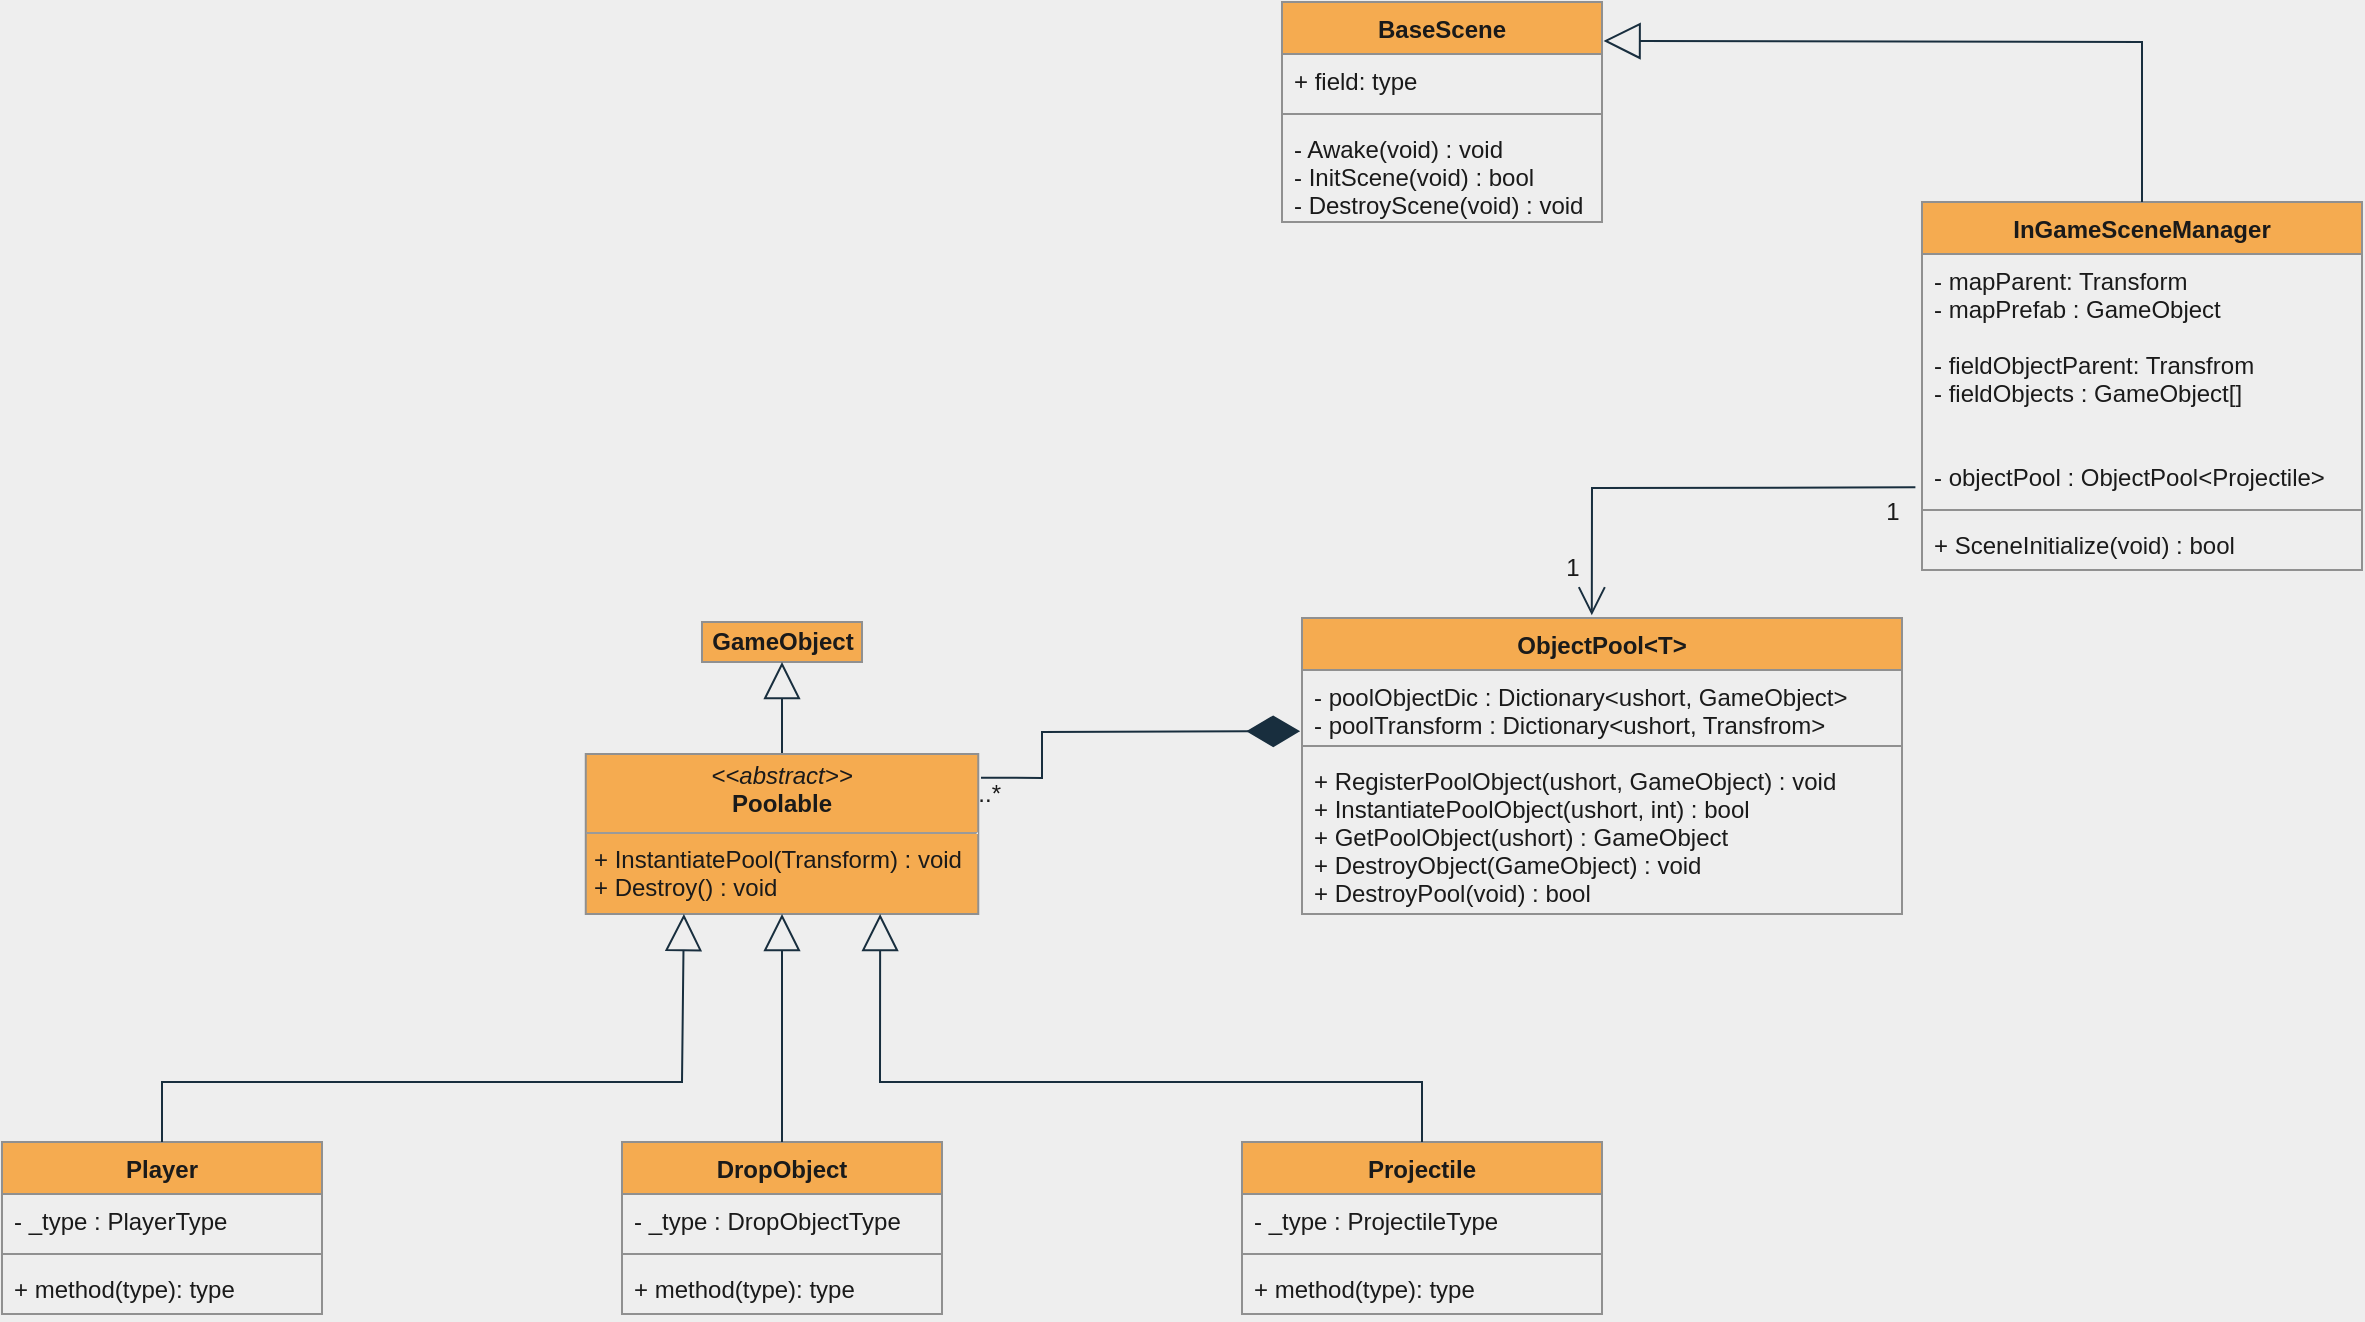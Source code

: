 <mxfile version="20.1.1" type="github">
  <diagram id="6ia9pXoMmCUBTpDYukCV" name="SceneManager">
    <mxGraphModel dx="798" dy="415" grid="1" gridSize="10" guides="1" tooltips="1" connect="1" arrows="1" fold="1" page="1" pageScale="1" pageWidth="100000" pageHeight="100000" background="#EEEEEE" math="0" shadow="0">
      <root>
        <mxCell id="0" />
        <mxCell id="1" parent="0" />
        <mxCell id="BrqXZH-tvdG28ntSx6NG-83" value="Player" style="swimlane;fontStyle=1;align=center;verticalAlign=top;childLayout=stackLayout;horizontal=1;startSize=26;horizontalStack=0;resizeParent=1;resizeParentMax=0;resizeLast=0;collapsible=1;marginBottom=0;rounded=0;shadow=0;fillColor=#F5AB50;strokeColor=#909090;fontColor=#1A1A1A;" vertex="1" parent="1">
          <mxGeometry x="5100" y="3250" width="160" height="86" as="geometry" />
        </mxCell>
        <mxCell id="BrqXZH-tvdG28ntSx6NG-84" value="- _type : PlayerType" style="text;strokeColor=none;fillColor=none;align=left;verticalAlign=top;spacingLeft=4;spacingRight=4;overflow=hidden;rotatable=0;points=[[0,0.5],[1,0.5]];portConstraint=eastwest;rounded=0;shadow=0;fontColor=#1A1A1A;" vertex="1" parent="BrqXZH-tvdG28ntSx6NG-83">
          <mxGeometry y="26" width="160" height="26" as="geometry" />
        </mxCell>
        <mxCell id="BrqXZH-tvdG28ntSx6NG-85" value="" style="line;strokeWidth=1;fillColor=none;align=left;verticalAlign=middle;spacingTop=-1;spacingLeft=3;spacingRight=3;rotatable=0;labelPosition=right;points=[];portConstraint=eastwest;rounded=0;shadow=0;labelBackgroundColor=#EEEEEE;strokeColor=#909090;fontColor=#1A1A1A;" vertex="1" parent="BrqXZH-tvdG28ntSx6NG-83">
          <mxGeometry y="52" width="160" height="8" as="geometry" />
        </mxCell>
        <mxCell id="BrqXZH-tvdG28ntSx6NG-86" value="+ method(type): type" style="text;strokeColor=none;fillColor=none;align=left;verticalAlign=top;spacingLeft=4;spacingRight=4;overflow=hidden;rotatable=0;points=[[0,0.5],[1,0.5]];portConstraint=eastwest;rounded=0;shadow=0;fontColor=#1A1A1A;" vertex="1" parent="BrqXZH-tvdG28ntSx6NG-83">
          <mxGeometry y="60" width="160" height="26" as="geometry" />
        </mxCell>
        <mxCell id="BrqXZH-tvdG28ntSx6NG-87" value="DropObject" style="swimlane;fontStyle=1;align=center;verticalAlign=top;childLayout=stackLayout;horizontal=1;startSize=26;horizontalStack=0;resizeParent=1;resizeParentMax=0;resizeLast=0;collapsible=1;marginBottom=0;rounded=0;shadow=0;fillColor=#F5AB50;strokeColor=#909090;fontColor=#1A1A1A;" vertex="1" parent="1">
          <mxGeometry x="5410" y="3250" width="160" height="86" as="geometry" />
        </mxCell>
        <mxCell id="BrqXZH-tvdG28ntSx6NG-88" value="- _type : DropObjectType" style="text;strokeColor=none;fillColor=none;align=left;verticalAlign=top;spacingLeft=4;spacingRight=4;overflow=hidden;rotatable=0;points=[[0,0.5],[1,0.5]];portConstraint=eastwest;rounded=0;shadow=0;fontColor=#1A1A1A;" vertex="1" parent="BrqXZH-tvdG28ntSx6NG-87">
          <mxGeometry y="26" width="160" height="26" as="geometry" />
        </mxCell>
        <mxCell id="BrqXZH-tvdG28ntSx6NG-89" value="" style="line;strokeWidth=1;fillColor=none;align=left;verticalAlign=middle;spacingTop=-1;spacingLeft=3;spacingRight=3;rotatable=0;labelPosition=right;points=[];portConstraint=eastwest;rounded=0;shadow=0;labelBackgroundColor=#EEEEEE;strokeColor=#909090;fontColor=#1A1A1A;" vertex="1" parent="BrqXZH-tvdG28ntSx6NG-87">
          <mxGeometry y="52" width="160" height="8" as="geometry" />
        </mxCell>
        <mxCell id="BrqXZH-tvdG28ntSx6NG-90" value="+ method(type): type" style="text;strokeColor=none;fillColor=none;align=left;verticalAlign=top;spacingLeft=4;spacingRight=4;overflow=hidden;rotatable=0;points=[[0,0.5],[1,0.5]];portConstraint=eastwest;rounded=0;shadow=0;fontColor=#1A1A1A;" vertex="1" parent="BrqXZH-tvdG28ntSx6NG-87">
          <mxGeometry y="60" width="160" height="26" as="geometry" />
        </mxCell>
        <mxCell id="BrqXZH-tvdG28ntSx6NG-91" value="Projectile" style="swimlane;fontStyle=1;align=center;verticalAlign=top;childLayout=stackLayout;horizontal=1;startSize=26;horizontalStack=0;resizeParent=1;resizeParentMax=0;resizeLast=0;collapsible=1;marginBottom=0;rounded=0;shadow=0;fillColor=#F5AB50;strokeColor=#909090;fontColor=#1A1A1A;" vertex="1" parent="1">
          <mxGeometry x="5720" y="3250" width="180" height="86" as="geometry" />
        </mxCell>
        <mxCell id="BrqXZH-tvdG28ntSx6NG-92" value="- _type : ProjectileType" style="text;strokeColor=none;fillColor=none;align=left;verticalAlign=top;spacingLeft=4;spacingRight=4;overflow=hidden;rotatable=0;points=[[0,0.5],[1,0.5]];portConstraint=eastwest;rounded=0;shadow=0;fontColor=#1A1A1A;" vertex="1" parent="BrqXZH-tvdG28ntSx6NG-91">
          <mxGeometry y="26" width="180" height="26" as="geometry" />
        </mxCell>
        <mxCell id="BrqXZH-tvdG28ntSx6NG-93" value="" style="line;strokeWidth=1;fillColor=none;align=left;verticalAlign=middle;spacingTop=-1;spacingLeft=3;spacingRight=3;rotatable=0;labelPosition=right;points=[];portConstraint=eastwest;rounded=0;shadow=0;labelBackgroundColor=#EEEEEE;strokeColor=#909090;fontColor=#1A1A1A;" vertex="1" parent="BrqXZH-tvdG28ntSx6NG-91">
          <mxGeometry y="52" width="180" height="8" as="geometry" />
        </mxCell>
        <mxCell id="BrqXZH-tvdG28ntSx6NG-94" value="+ method(type): type" style="text;strokeColor=none;fillColor=none;align=left;verticalAlign=top;spacingLeft=4;spacingRight=4;overflow=hidden;rotatable=0;points=[[0,0.5],[1,0.5]];portConstraint=eastwest;rounded=0;shadow=0;fontColor=#1A1A1A;" vertex="1" parent="BrqXZH-tvdG28ntSx6NG-91">
          <mxGeometry y="60" width="180" height="26" as="geometry" />
        </mxCell>
        <mxCell id="eBVL7vCfl1oZfo9k36DU-1" value="BaseScene" style="swimlane;fontStyle=1;align=center;verticalAlign=top;childLayout=stackLayout;horizontal=1;startSize=26;horizontalStack=0;resizeParent=1;resizeParentMax=0;resizeLast=0;collapsible=1;marginBottom=0;fillColor=#F5AB50;strokeColor=#909090;fontColor=#1A1A1A;" parent="1" vertex="1">
          <mxGeometry x="5740" y="2680" width="160" height="110" as="geometry" />
        </mxCell>
        <mxCell id="eBVL7vCfl1oZfo9k36DU-2" value="+ field: type" style="text;strokeColor=none;fillColor=none;align=left;verticalAlign=top;spacingLeft=4;spacingRight=4;overflow=hidden;rotatable=0;points=[[0,0.5],[1,0.5]];portConstraint=eastwest;fontColor=#1A1A1A;" parent="eBVL7vCfl1oZfo9k36DU-1" vertex="1">
          <mxGeometry y="26" width="160" height="26" as="geometry" />
        </mxCell>
        <mxCell id="eBVL7vCfl1oZfo9k36DU-3" value="" style="line;strokeWidth=1;fillColor=none;align=left;verticalAlign=middle;spacingTop=-1;spacingLeft=3;spacingRight=3;rotatable=0;labelPosition=right;points=[];portConstraint=eastwest;labelBackgroundColor=#EEEEEE;strokeColor=#909090;fontColor=#1A1A1A;" parent="eBVL7vCfl1oZfo9k36DU-1" vertex="1">
          <mxGeometry y="52" width="160" height="8" as="geometry" />
        </mxCell>
        <mxCell id="eBVL7vCfl1oZfo9k36DU-4" value="- Awake(void) : void&#xa;- InitScene(void) : bool&#xa;- DestroyScene(void) : void" style="text;strokeColor=none;fillColor=none;align=left;verticalAlign=top;spacingLeft=4;spacingRight=4;overflow=hidden;rotatable=0;points=[[0,0.5],[1,0.5]];portConstraint=eastwest;fontColor=#1A1A1A;" parent="eBVL7vCfl1oZfo9k36DU-1" vertex="1">
          <mxGeometry y="60" width="160" height="50" as="geometry" />
        </mxCell>
        <mxCell id="eBVL7vCfl1oZfo9k36DU-5" value="InGameSceneManager" style="swimlane;fontStyle=1;align=center;verticalAlign=top;childLayout=stackLayout;horizontal=1;startSize=26;horizontalStack=0;resizeParent=1;resizeParentMax=0;resizeLast=0;collapsible=1;marginBottom=0;fillColor=#F5AB50;strokeColor=#909090;fontColor=#1A1A1A;" parent="1" vertex="1">
          <mxGeometry x="6060" y="2780" width="220" height="184" as="geometry" />
        </mxCell>
        <mxCell id="eBVL7vCfl1oZfo9k36DU-6" value="- mapParent: Transform&#xa;- mapPrefab : GameObject&#xa;&#xa;- fieldObjectParent: Transfrom&#xa;- fieldObjects : GameObject[]&#xa;&#xa;&#xa;- objectPool : ObjectPool&lt;Projectile&gt;" style="text;strokeColor=none;fillColor=none;align=left;verticalAlign=top;spacingLeft=4;spacingRight=4;overflow=hidden;rotatable=0;points=[[0,0.5],[1,0.5]];portConstraint=eastwest;fontColor=#1A1A1A;" parent="eBVL7vCfl1oZfo9k36DU-5" vertex="1">
          <mxGeometry y="26" width="220" height="124" as="geometry" />
        </mxCell>
        <mxCell id="eBVL7vCfl1oZfo9k36DU-7" value="" style="line;strokeWidth=1;fillColor=none;align=left;verticalAlign=middle;spacingTop=-1;spacingLeft=3;spacingRight=3;rotatable=0;labelPosition=right;points=[];portConstraint=eastwest;labelBackgroundColor=#EEEEEE;strokeColor=#909090;fontColor=#1A1A1A;" parent="eBVL7vCfl1oZfo9k36DU-5" vertex="1">
          <mxGeometry y="150" width="220" height="8" as="geometry" />
        </mxCell>
        <mxCell id="eBVL7vCfl1oZfo9k36DU-8" value="+ SceneInitialize(void) : bool" style="text;strokeColor=none;fillColor=none;align=left;verticalAlign=top;spacingLeft=4;spacingRight=4;overflow=hidden;rotatable=0;points=[[0,0.5],[1,0.5]];portConstraint=eastwest;fontColor=#1A1A1A;" parent="eBVL7vCfl1oZfo9k36DU-5" vertex="1">
          <mxGeometry y="158" width="220" height="26" as="geometry" />
        </mxCell>
        <mxCell id="ARcugCA50SwpI5m1AXAw-1" value="ObjectPool&lt;T&gt;" style="swimlane;fontStyle=1;align=center;verticalAlign=top;childLayout=stackLayout;horizontal=1;startSize=26;horizontalStack=0;resizeParent=1;resizeParentMax=0;resizeLast=0;collapsible=1;marginBottom=0;fillColor=#F5AB50;strokeColor=#909090;fontColor=#1A1A1A;" parent="1" vertex="1">
          <mxGeometry x="5750" y="2988" width="300" height="148" as="geometry" />
        </mxCell>
        <mxCell id="ARcugCA50SwpI5m1AXAw-2" value="- poolObjectDic : Dictionary&lt;ushort, GameObject&gt;&#xa;- poolTransform : Dictionary&lt;ushort, Transfrom&gt;" style="text;strokeColor=none;fillColor=none;align=left;verticalAlign=top;spacingLeft=4;spacingRight=4;overflow=hidden;rotatable=0;points=[[0,0.5],[1,0.5]];portConstraint=eastwest;fontColor=#1A1A1A;" parent="ARcugCA50SwpI5m1AXAw-1" vertex="1">
          <mxGeometry y="26" width="300" height="34" as="geometry" />
        </mxCell>
        <mxCell id="ARcugCA50SwpI5m1AXAw-3" value="" style="line;strokeWidth=1;fillColor=none;align=left;verticalAlign=middle;spacingTop=-1;spacingLeft=3;spacingRight=3;rotatable=0;labelPosition=right;points=[];portConstraint=eastwest;labelBackgroundColor=#EEEEEE;strokeColor=#909090;fontColor=#1A1A1A;" parent="ARcugCA50SwpI5m1AXAw-1" vertex="1">
          <mxGeometry y="60" width="300" height="8" as="geometry" />
        </mxCell>
        <mxCell id="ARcugCA50SwpI5m1AXAw-4" value="+ RegisterPoolObject(ushort, GameObject) : void&#xa;+ InstantiatePoolObject(ushort, int) : bool&#xa;+ GetPoolObject(ushort) : GameObject&#xa;+ DestroyObject(GameObject) : void&#xa;+ DestroyPool(void) : bool" style="text;strokeColor=none;fillColor=none;align=left;verticalAlign=top;spacingLeft=4;spacingRight=4;overflow=hidden;rotatable=0;points=[[0,0.5],[1,0.5]];portConstraint=eastwest;fontColor=#1A1A1A;" parent="ARcugCA50SwpI5m1AXAw-1" vertex="1">
          <mxGeometry y="68" width="300" height="80" as="geometry" />
        </mxCell>
        <mxCell id="BrqXZH-tvdG28ntSx6NG-6" value="" style="endArrow=block;endSize=16;endFill=0;html=1;rounded=0;entryX=1.005;entryY=0.177;entryDx=0;entryDy=0;exitX=0.5;exitY=0;exitDx=0;exitDy=0;entryPerimeter=0;labelBackgroundColor=#EEEEEE;strokeColor=#182E3E;fontColor=#1A1A1A;" edge="1" parent="1" source="eBVL7vCfl1oZfo9k36DU-5" target="eBVL7vCfl1oZfo9k36DU-1">
          <mxGeometry width="160" relative="1" as="geometry">
            <mxPoint x="5850" y="2890" as="sourcePoint" />
            <mxPoint x="6010" y="2890" as="targetPoint" />
            <Array as="points">
              <mxPoint x="6170" y="2700" />
            </Array>
          </mxGeometry>
        </mxCell>
        <mxCell id="BrqXZH-tvdG28ntSx6NG-7" value="&lt;b&gt;GameObject&lt;/b&gt;" style="html=1;fillColor=#F5AB50;strokeColor=#909090;fontColor=#1A1A1A;" vertex="1" parent="1">
          <mxGeometry x="5450" y="2990" width="80" height="20" as="geometry" />
        </mxCell>
        <mxCell id="BrqXZH-tvdG28ntSx6NG-11" value="" style="endArrow=block;endSize=16;endFill=0;html=1;rounded=0;entryX=0.5;entryY=1;entryDx=0;entryDy=0;exitX=0.5;exitY=0;exitDx=0;exitDy=0;labelBackgroundColor=#EEEEEE;strokeColor=#182E3E;fontColor=#1A1A1A;" edge="1" parent="1" source="BrqXZH-tvdG28ntSx6NG-32" target="BrqXZH-tvdG28ntSx6NG-7">
          <mxGeometry width="160" relative="1" as="geometry">
            <mxPoint x="5481.25" y="3054" as="sourcePoint" />
            <mxPoint x="5871.25" y="3110" as="targetPoint" />
          </mxGeometry>
        </mxCell>
        <mxCell id="BrqXZH-tvdG28ntSx6NG-14" value="" style="endArrow=open;endFill=1;endSize=12;html=1;rounded=0;exitX=-0.015;exitY=0.941;exitDx=0;exitDy=0;exitPerimeter=0;entryX=0.483;entryY=-0.009;entryDx=0;entryDy=0;entryPerimeter=0;labelBackgroundColor=#EEEEEE;strokeColor=#182E3E;fontColor=#1A1A1A;" edge="1" parent="1" source="eBVL7vCfl1oZfo9k36DU-6" target="ARcugCA50SwpI5m1AXAw-1">
          <mxGeometry width="160" relative="1" as="geometry">
            <mxPoint x="5760" y="3050" as="sourcePoint" />
            <mxPoint x="5920" y="3050" as="targetPoint" />
            <Array as="points">
              <mxPoint x="5895" y="2923" />
            </Array>
          </mxGeometry>
        </mxCell>
        <mxCell id="BrqXZH-tvdG28ntSx6NG-15" value="1" style="text;html=1;align=center;verticalAlign=middle;resizable=0;points=[];autosize=1;strokeColor=none;fillColor=none;fontColor=#1A1A1A;" vertex="1" parent="1">
          <mxGeometry x="5870" y="2948" width="30" height="30" as="geometry" />
        </mxCell>
        <mxCell id="BrqXZH-tvdG28ntSx6NG-16" value="1" style="text;html=1;align=center;verticalAlign=middle;resizable=0;points=[];autosize=1;strokeColor=none;fillColor=none;fontColor=#1A1A1A;" vertex="1" parent="1">
          <mxGeometry x="6030" y="2920" width="30" height="30" as="geometry" />
        </mxCell>
        <mxCell id="BrqXZH-tvdG28ntSx6NG-27" value="0..*" style="text;html=1;align=center;verticalAlign=middle;resizable=0;points=[];autosize=1;strokeColor=none;fillColor=none;fontColor=#1A1A1A;" vertex="1" parent="1">
          <mxGeometry x="5570" y="3061" width="40" height="30" as="geometry" />
        </mxCell>
        <mxCell id="BrqXZH-tvdG28ntSx6NG-32" value="&lt;p style=&quot;margin:0px;margin-top:4px;text-align:center;&quot;&gt;&lt;i&gt;&amp;lt;&amp;lt;abstract&amp;gt;&amp;gt;&lt;/i&gt;&lt;br&gt;&lt;b&gt;Poolable&lt;/b&gt;&lt;/p&gt;&lt;hr size=&quot;1&quot;&gt;&lt;p style=&quot;margin:0px;margin-left:4px;&quot;&gt;+ InstantiatePool(Transform) : void&lt;/p&gt;&lt;p style=&quot;margin:0px;margin-left:4px;&quot;&gt;+ Destroy() : void&lt;/p&gt;" style="verticalAlign=top;align=left;overflow=fill;fontSize=12;fontFamily=Helvetica;html=1;rounded=0;shadow=0;fillColor=#F5AB50;strokeColor=#909090;fontColor=#1A1A1A;" vertex="1" parent="1">
          <mxGeometry x="5391.88" y="3056" width="196.25" height="80" as="geometry" />
        </mxCell>
        <mxCell id="BrqXZH-tvdG28ntSx6NG-58" value="" style="endArrow=block;endSize=16;endFill=0;html=1;rounded=0;entryX=0.75;entryY=1;entryDx=0;entryDy=0;exitX=0.5;exitY=0;exitDx=0;exitDy=0;labelBackgroundColor=#EEEEEE;strokeColor=#182E3E;fontColor=#1A1A1A;" edge="1" parent="1" source="BrqXZH-tvdG28ntSx6NG-91" target="BrqXZH-tvdG28ntSx6NG-32">
          <mxGeometry width="160" relative="1" as="geometry">
            <mxPoint x="5561.875" y="3220" as="sourcePoint" />
            <mxPoint x="5713.75" y="3306" as="targetPoint" />
            <Array as="points">
              <mxPoint x="5810" y="3220" />
              <mxPoint x="5539" y="3220" />
            </Array>
          </mxGeometry>
        </mxCell>
        <mxCell id="BrqXZH-tvdG28ntSx6NG-59" value="" style="endArrow=block;endSize=16;endFill=0;html=1;rounded=0;exitX=0.5;exitY=0;exitDx=0;exitDy=0;entryX=0.25;entryY=1;entryDx=0;entryDy=0;labelBackgroundColor=#EEEEEE;strokeColor=#182E3E;fontColor=#1A1A1A;" edge="1" parent="1" source="BrqXZH-tvdG28ntSx6NG-83" target="BrqXZH-tvdG28ntSx6NG-32">
          <mxGeometry width="160" relative="1" as="geometry">
            <mxPoint x="5425" y="3220" as="sourcePoint" />
            <mxPoint x="5576.25" y="3196" as="targetPoint" />
            <Array as="points">
              <mxPoint x="5180" y="3220" />
              <mxPoint x="5440" y="3220" />
            </Array>
          </mxGeometry>
        </mxCell>
        <mxCell id="BrqXZH-tvdG28ntSx6NG-79" value="" style="endArrow=diamondThin;endFill=1;endSize=24;html=1;rounded=0;exitX=1.007;exitY=0.148;exitDx=0;exitDy=0;exitPerimeter=0;entryX=-0.003;entryY=0.9;entryDx=0;entryDy=0;entryPerimeter=0;labelBackgroundColor=#EEEEEE;strokeColor=#182E3E;fontColor=#1A1A1A;" edge="1" parent="1" source="BrqXZH-tvdG28ntSx6NG-32" target="ARcugCA50SwpI5m1AXAw-2">
          <mxGeometry width="160" relative="1" as="geometry">
            <mxPoint x="5650" y="2980" as="sourcePoint" />
            <mxPoint x="5810" y="2980" as="targetPoint" />
            <Array as="points">
              <mxPoint x="5620" y="3068" />
              <mxPoint x="5620" y="3045" />
            </Array>
          </mxGeometry>
        </mxCell>
        <mxCell id="BrqXZH-tvdG28ntSx6NG-81" value="" style="endArrow=block;endSize=16;endFill=0;html=1;rounded=0;exitX=0.5;exitY=0;exitDx=0;exitDy=0;entryX=0.5;entryY=1;entryDx=0;entryDy=0;labelBackgroundColor=#EEEEEE;strokeColor=#182E3E;fontColor=#1A1A1A;" edge="1" parent="1" source="BrqXZH-tvdG28ntSx6NG-87" target="BrqXZH-tvdG28ntSx6NG-32">
          <mxGeometry width="160" relative="1" as="geometry">
            <mxPoint x="5490" y="3220" as="sourcePoint" />
            <mxPoint x="5490" y="3150" as="targetPoint" />
          </mxGeometry>
        </mxCell>
      </root>
    </mxGraphModel>
  </diagram>
</mxfile>
